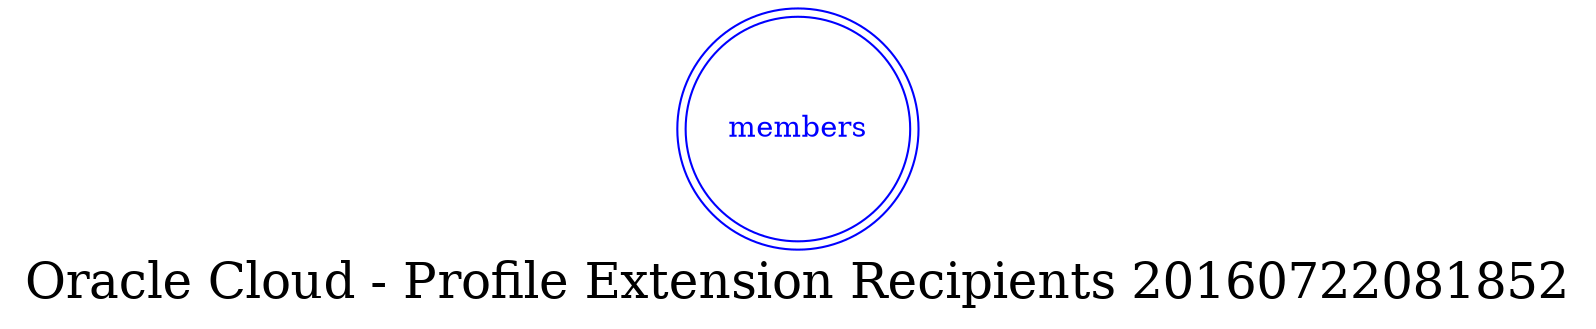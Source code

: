 digraph LexiconGraph {
graph[label="Oracle Cloud - Profile Extension Recipients 20160722081852", fontsize=24]
splines=true
"members" [color=blue, fontcolor=blue, shape=doublecircle]
}
